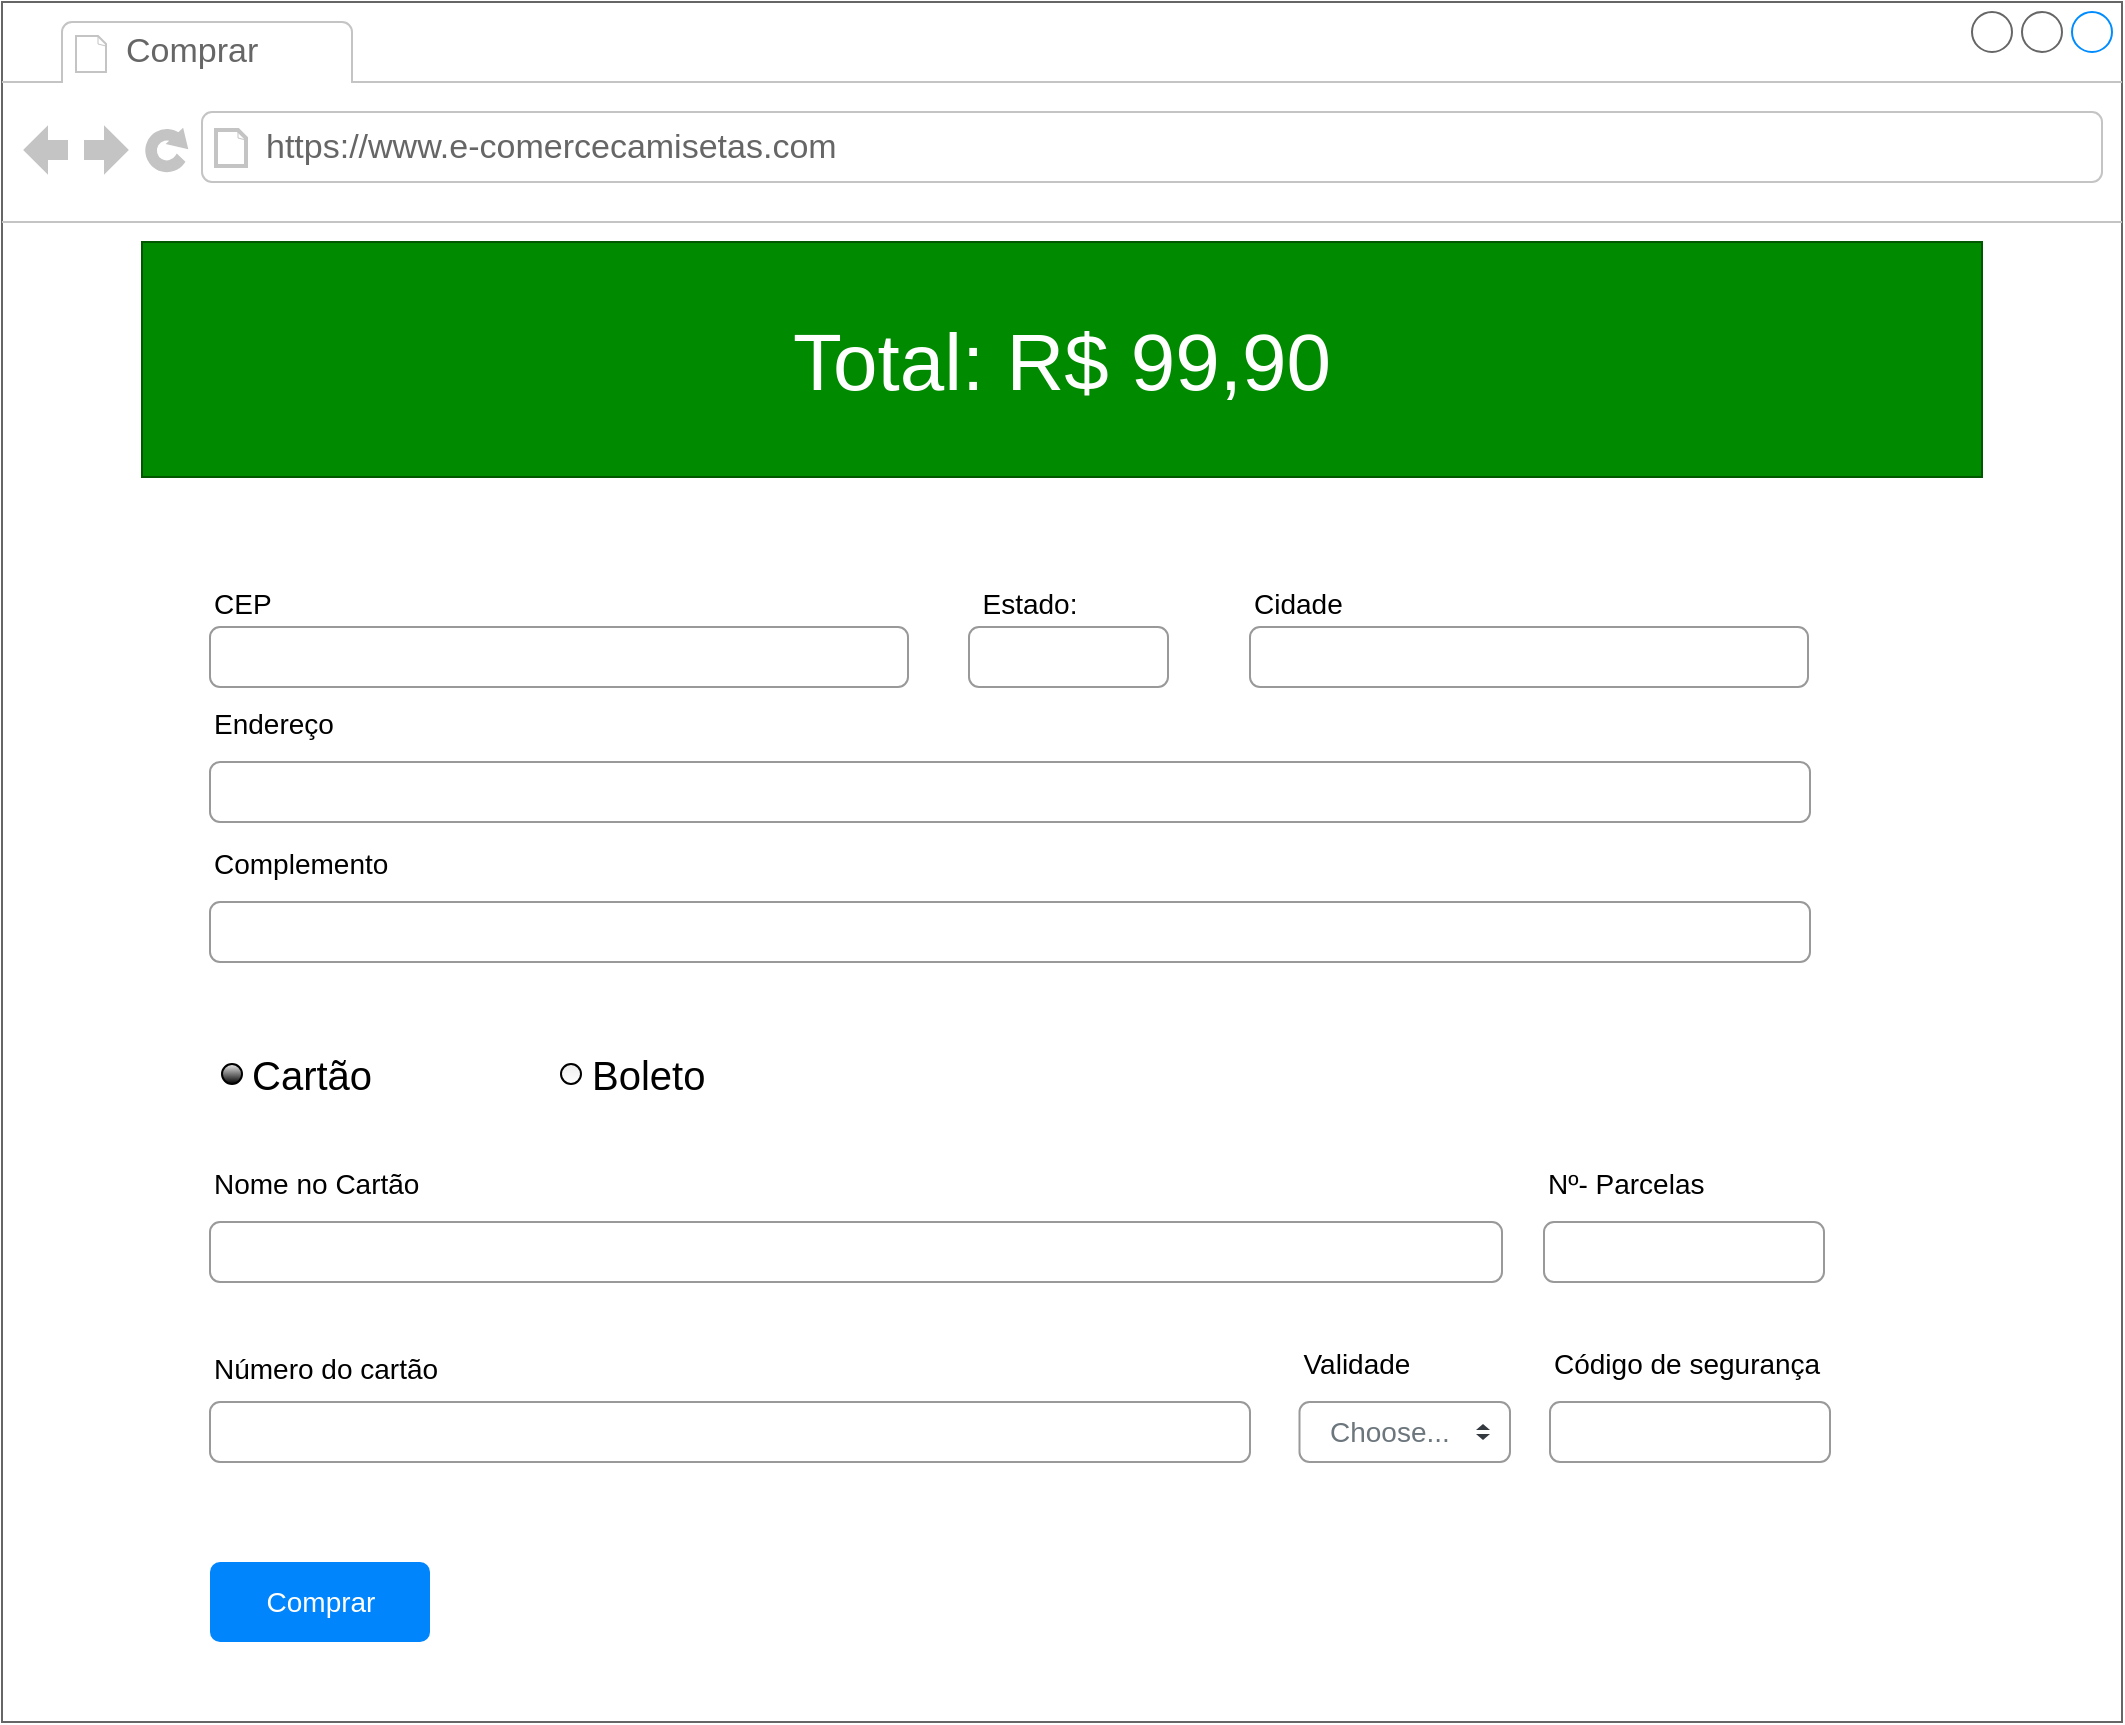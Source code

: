 <mxfile version="14.2.9" type="device"><diagram id="ySufxostcoVXOQW8zJ2h" name="Page-1"><mxGraphModel dx="2286" dy="1500" grid="1" gridSize="10" guides="1" tooltips="1" connect="1" arrows="1" fold="1" page="1" pageScale="1" pageWidth="1169" pageHeight="827" background="none" math="0" shadow="0"><root><mxCell id="0"/><mxCell id="1" parent="0"/><mxCell id="Ka55sD2-G9pXXK82CaSt-34" value="" style="strokeWidth=1;shadow=0;dashed=0;align=center;html=1;shape=mxgraph.mockup.containers.browserWindow;rSize=0;strokeColor=#666666;strokeColor2=#008cff;strokeColor3=#c4c4c4;mainText=,;recursiveResize=0;" parent="1" vertex="1"><mxGeometry x="-70" y="-70" width="1060" height="860" as="geometry"/></mxCell><mxCell id="Ka55sD2-G9pXXK82CaSt-35" value="Comprar" style="strokeWidth=1;shadow=0;dashed=0;align=center;html=1;shape=mxgraph.mockup.containers.anchor;fontSize=17;fontColor=#666666;align=left;" parent="Ka55sD2-G9pXXK82CaSt-34" vertex="1"><mxGeometry x="60" y="12" width="110" height="26" as="geometry"/></mxCell><mxCell id="Ka55sD2-G9pXXK82CaSt-36" value="https://www.e-comercecamisetas.com" style="strokeWidth=1;shadow=0;dashed=0;align=center;html=1;shape=mxgraph.mockup.containers.anchor;rSize=0;fontSize=17;fontColor=#666666;align=left;" parent="Ka55sD2-G9pXXK82CaSt-34" vertex="1"><mxGeometry x="130" y="60" width="250" height="26" as="geometry"/></mxCell><mxCell id="Ka55sD2-G9pXXK82CaSt-37" value="Endereço" style="fillColor=none;strokeColor=none;align=left;fontSize=14;" parent="Ka55sD2-G9pXXK82CaSt-34" vertex="1"><mxGeometry width="260" height="40" relative="1" as="geometry"><mxPoint x="104" y="340" as="offset"/></mxGeometry></mxCell><mxCell id="Ka55sD2-G9pXXK82CaSt-38" value="" style="html=1;shadow=0;dashed=0;shape=mxgraph.bootstrap.rrect;rSize=5;fillColor=none;strokeColor=#999999;align=left;spacing=15;fontSize=14;fontColor=#6C767D;" parent="Ka55sD2-G9pXXK82CaSt-34" vertex="1"><mxGeometry width="800" height="30" relative="1" as="geometry"><mxPoint x="104" y="380" as="offset"/></mxGeometry></mxCell><mxCell id="Ka55sD2-G9pXXK82CaSt-40" value="Complemento" style="fillColor=none;strokeColor=none;align=left;fontSize=14;" parent="Ka55sD2-G9pXXK82CaSt-34" vertex="1"><mxGeometry width="260" height="40" relative="1" as="geometry"><mxPoint x="104" y="410" as="offset"/></mxGeometry></mxCell><mxCell id="Ka55sD2-G9pXXK82CaSt-41" value="" style="html=1;shadow=0;dashed=0;shape=mxgraph.bootstrap.rrect;rSize=5;fillColor=none;strokeColor=#999999;align=left;spacing=15;fontSize=14;fontColor=#6C767D;" parent="Ka55sD2-G9pXXK82CaSt-34" vertex="1"><mxGeometry width="800" height="30" relative="1" as="geometry"><mxPoint x="104" y="450" as="offset"/></mxGeometry></mxCell><mxCell id="Ka55sD2-G9pXXK82CaSt-43" value="Comprar" style="html=1;shadow=0;dashed=0;shape=mxgraph.bootstrap.rrect;rSize=5;fillColor=#0085FC;strokeColor=none;align=center;fontSize=14;fontColor=#FFFFFF;" parent="Ka55sD2-G9pXXK82CaSt-34" vertex="1"><mxGeometry width="110" height="40" relative="1" as="geometry"><mxPoint x="104" y="780" as="offset"/></mxGeometry></mxCell><mxCell id="Ka55sD2-G9pXXK82CaSt-54" value="Estado:" style="fillColor=none;strokeColor=none;align=left;fontSize=14;" parent="Ka55sD2-G9pXXK82CaSt-34" vertex="1"><mxGeometry x="488.25" y="280" width="69.5" height="40" as="geometry"/></mxCell><mxCell id="Ka55sD2-G9pXXK82CaSt-55" value="" style="html=1;shadow=0;dashed=0;shape=mxgraph.bootstrap.rrect;rSize=5;fillColor=none;strokeColor=#999999;align=left;spacing=15;fontSize=14;fontColor=#6C767D;" parent="Ka55sD2-G9pXXK82CaSt-34" vertex="1"><mxGeometry x="483.5" y="312.5" width="99.5" height="30" as="geometry"/></mxCell><mxCell id="Ka55sD2-G9pXXK82CaSt-56" value="" style="html=1;shadow=0;dashed=0;shape=mxgraph.bootstrap.rrect;rSize=5;fillColor=none;strokeColor=#999999;align=left;spacing=15;fontSize=14;fontColor=#6C767D;" parent="Ka55sD2-G9pXXK82CaSt-34" vertex="1"><mxGeometry x="104" y="312.5" width="349" height="30" as="geometry"/></mxCell><mxCell id="Ka55sD2-G9pXXK82CaSt-57" value="CEP" style="fillColor=none;strokeColor=none;align=left;fontSize=14;" parent="Ka55sD2-G9pXXK82CaSt-34" vertex="1"><mxGeometry x="104" y="282.5" width="200" height="35" as="geometry"/></mxCell><mxCell id="z8z9oMfiDpSXfMx52QAl-1" value="" style="html=1;shadow=0;dashed=0;shape=mxgraph.bootstrap.rrect;rSize=5;fillColor=none;strokeColor=#999999;align=left;spacing=15;fontSize=14;fontColor=#6C767D;" vertex="1" parent="Ka55sD2-G9pXXK82CaSt-34"><mxGeometry x="624" y="312.5" width="279" height="30" as="geometry"/></mxCell><mxCell id="z8z9oMfiDpSXfMx52QAl-2" value="Cidade" style="fillColor=none;strokeColor=none;align=left;fontSize=14;" vertex="1" parent="Ka55sD2-G9pXXK82CaSt-34"><mxGeometry x="624" y="282.5" width="200" height="35" as="geometry"/></mxCell><mxCell id="z8z9oMfiDpSXfMx52QAl-3" value="&lt;font style=&quot;font-size: 20px&quot;&gt;Cartão&lt;/font&gt;" style="html=1;shadow=0;dashed=0;shape=mxgraph.bootstrap.radioButton2;labelPosition=right;verticalLabelPosition=middle;align=left;verticalAlign=middle;fillColor=#EDEDED;checked=0;spacing=5;checkedFill=#0085FC;checkedStroke=#ffffff;gradientColor=#000000;" vertex="1" parent="Ka55sD2-G9pXXK82CaSt-34"><mxGeometry x="110" y="531" width="10" height="10" as="geometry"/></mxCell><mxCell id="z8z9oMfiDpSXfMx52QAl-4" value="&lt;div style=&quot;font-size: 20px&quot;&gt;&lt;font style=&quot;font-size: 20px&quot;&gt;Boleto&lt;/font&gt;&lt;/div&gt;" style="html=1;shadow=0;dashed=0;shape=mxgraph.bootstrap.radioButton2;labelPosition=right;verticalLabelPosition=middle;align=left;verticalAlign=middle;fillColor=#EDEDED;checked=0;spacing=5;checkedFill=#0085FC;checkedStroke=#ffffff;strokeColor=#000000;gradientColor=#ffffff;" vertex="1" parent="Ka55sD2-G9pXXK82CaSt-34"><mxGeometry x="279.5" y="531" width="10" height="10" as="geometry"/></mxCell><mxCell id="z8z9oMfiDpSXfMx52QAl-6" value="Código de segurança" style="fillColor=none;strokeColor=none;align=left;fontSize=14;" vertex="1" parent="Ka55sD2-G9pXXK82CaSt-34"><mxGeometry x="774" y="660" width="146" height="40" as="geometry"/></mxCell><mxCell id="z8z9oMfiDpSXfMx52QAl-7" value="" style="html=1;shadow=0;dashed=0;shape=mxgraph.bootstrap.rrect;rSize=5;fillColor=none;strokeColor=#999999;align=left;spacing=15;fontSize=14;fontColor=#6C767D;" vertex="1" parent="Ka55sD2-G9pXXK82CaSt-34"><mxGeometry x="774" y="700" width="140" height="30" as="geometry"/></mxCell><mxCell id="z8z9oMfiDpSXfMx52QAl-8" value="Nome no Cartão" style="fillColor=none;strokeColor=none;align=left;fontSize=14;" vertex="1" parent="Ka55sD2-G9pXXK82CaSt-34"><mxGeometry x="104" y="570" width="260" height="40" as="geometry"/></mxCell><mxCell id="z8z9oMfiDpSXfMx52QAl-9" value="" style="html=1;shadow=0;dashed=0;shape=mxgraph.bootstrap.rrect;rSize=5;fillColor=none;strokeColor=#999999;align=left;spacing=15;fontSize=14;fontColor=#6C767D;" vertex="1" parent="Ka55sD2-G9pXXK82CaSt-34"><mxGeometry x="104" y="610" width="646" height="30" as="geometry"/></mxCell><mxCell id="z8z9oMfiDpSXfMx52QAl-10" value="Validade " style="fillColor=none;strokeColor=none;align=left;fontSize=14;" vertex="1" parent="Ka55sD2-G9pXXK82CaSt-34"><mxGeometry x="648.75" y="660" width="69.5" height="40" as="geometry"/></mxCell><mxCell id="z8z9oMfiDpSXfMx52QAl-12" value="" style="html=1;shadow=0;dashed=0;shape=mxgraph.bootstrap.rrect;rSize=5;fillColor=none;strokeColor=#999999;align=left;spacing=15;fontSize=14;fontColor=#6C767D;" vertex="1" parent="Ka55sD2-G9pXXK82CaSt-34"><mxGeometry x="104" y="700" width="520" height="30" as="geometry"/></mxCell><mxCell id="z8z9oMfiDpSXfMx52QAl-13" value="Número do cartão" style="fillColor=none;strokeColor=none;align=left;fontSize=14;" vertex="1" parent="Ka55sD2-G9pXXK82CaSt-34"><mxGeometry x="104" y="665" width="200" height="35" as="geometry"/></mxCell><mxCell id="z8z9oMfiDpSXfMx52QAl-21" value="Choose..." style="html=1;shadow=0;dashed=0;shape=mxgraph.bootstrap.rrect;rSize=5;fillColor=#ffffff;strokeColor=#999999;align=left;spacing=15;fontSize=14;fontColor=#6C767D;" vertex="1" parent="Ka55sD2-G9pXXK82CaSt-34"><mxGeometry x="648.75" y="700" width="105.25" height="30" as="geometry"/></mxCell><mxCell id="z8z9oMfiDpSXfMx52QAl-22" value="" style="shape=triangle;direction=south;fillColor=#343A40;strokeColor=none;perimeter=none;" vertex="1" parent="z8z9oMfiDpSXfMx52QAl-21"><mxGeometry x="1" y="0.5" width="7" height="3" relative="1" as="geometry"><mxPoint x="-17" y="1" as="offset"/></mxGeometry></mxCell><mxCell id="z8z9oMfiDpSXfMx52QAl-23" value="" style="shape=triangle;direction=north;fillColor=#343A40;strokeColor=none;perimeter=none;" vertex="1" parent="z8z9oMfiDpSXfMx52QAl-21"><mxGeometry x="1" y="0.5" width="7" height="3" relative="1" as="geometry"><mxPoint x="-17" y="-4" as="offset"/></mxGeometry></mxCell><mxCell id="z8z9oMfiDpSXfMx52QAl-27" value="Nº- Parcelas" style="fillColor=none;strokeColor=none;align=left;fontSize=14;" vertex="1" parent="Ka55sD2-G9pXXK82CaSt-34"><mxGeometry x="771" y="570" width="146" height="40" as="geometry"/></mxCell><mxCell id="z8z9oMfiDpSXfMx52QAl-28" value="" style="html=1;shadow=0;dashed=0;shape=mxgraph.bootstrap.rrect;rSize=5;fillColor=none;strokeColor=#999999;align=left;spacing=15;fontSize=14;fontColor=#6C767D;" vertex="1" parent="Ka55sD2-G9pXXK82CaSt-34"><mxGeometry x="771" y="610" width="140" height="30" as="geometry"/></mxCell><mxCell id="z8z9oMfiDpSXfMx52QAl-29" value="Total: R$ 99,90" style="html=1;shadow=0;dashed=0;strokeColor=#005700;strokeWidth=1;fillColor=#008a00;whiteSpace=wrap;align=center;verticalAlign=middle;fontStyle=0;fontSize=40;fontColor=#ffffff;" vertex="1" parent="Ka55sD2-G9pXXK82CaSt-34"><mxGeometry x="70" y="120" width="920" height="117.5" as="geometry"/></mxCell></root></mxGraphModel></diagram></mxfile>